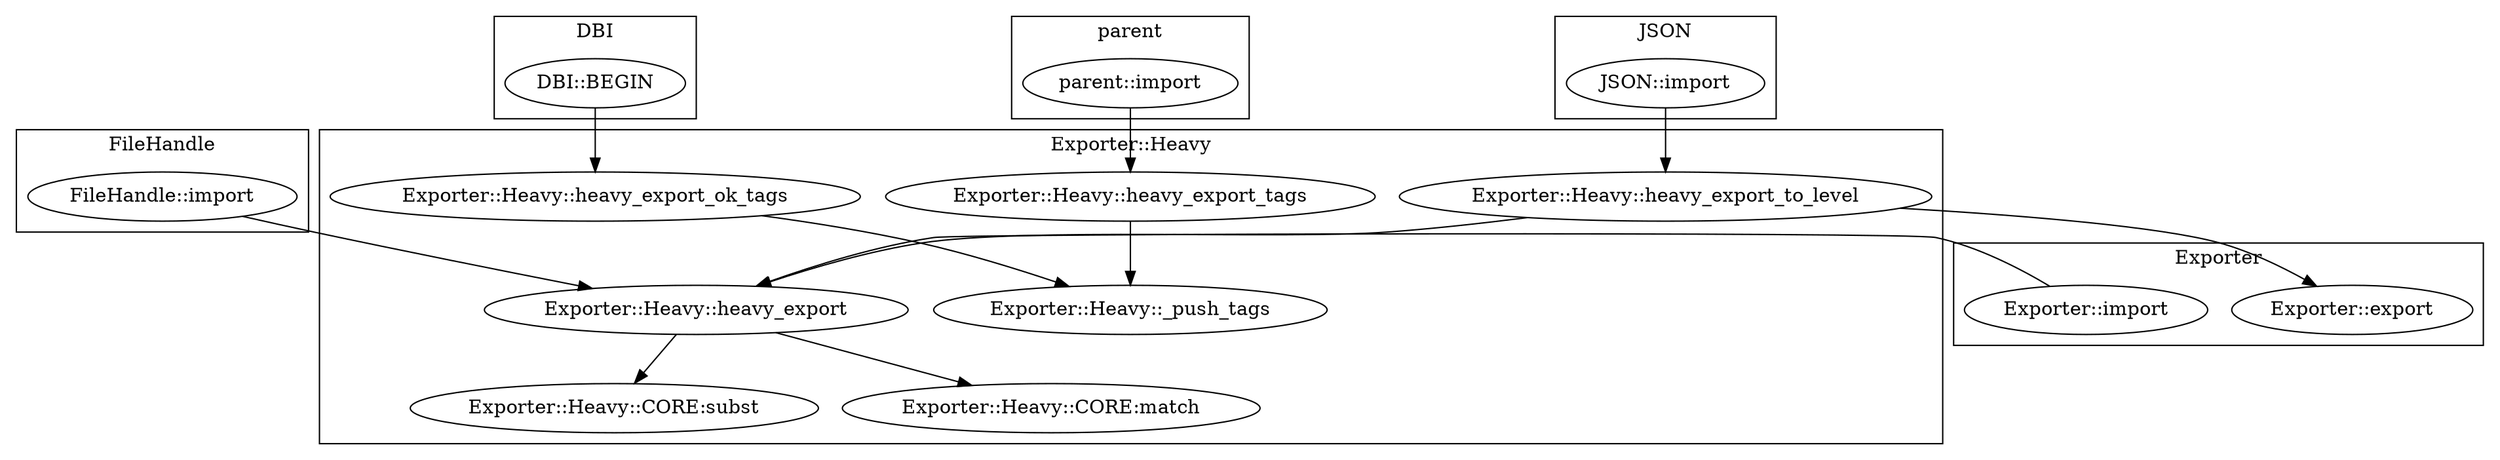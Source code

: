 digraph {
graph [overlap=false]
subgraph cluster_DBI {
	label="DBI";
	"DBI::BEGIN";
}
subgraph cluster_FileHandle {
	label="FileHandle";
	"FileHandle::import";
}
subgraph cluster_Exporter_Heavy {
	label="Exporter::Heavy";
	"Exporter::Heavy::_push_tags";
	"Exporter::Heavy::heavy_export_tags";
	"Exporter::Heavy::CORE:subst";
	"Exporter::Heavy::heavy_export_ok_tags";
	"Exporter::Heavy::heavy_export";
	"Exporter::Heavy::CORE:match";
	"Exporter::Heavy::heavy_export_to_level";
}
subgraph cluster_Exporter {
	label="Exporter";
	"Exporter::import";
	"Exporter::export";
}
subgraph cluster_parent {
	label="parent";
	"parent::import";
}
subgraph cluster_JSON {
	label="JSON";
	"JSON::import";
}
"parent::import" -> "Exporter::Heavy::heavy_export_tags";
"Exporter::Heavy::heavy_export" -> "Exporter::Heavy::CORE:match";
"JSON::import" -> "Exporter::Heavy::heavy_export_to_level";
"Exporter::Heavy::heavy_export" -> "Exporter::Heavy::CORE:subst";
"DBI::BEGIN" -> "Exporter::Heavy::heavy_export_ok_tags";
"Exporter::Heavy::heavy_export_to_level" -> "Exporter::export";
"Exporter::import" -> "Exporter::Heavy::heavy_export";
"FileHandle::import" -> "Exporter::Heavy::heavy_export";
"Exporter::Heavy::heavy_export_to_level" -> "Exporter::Heavy::heavy_export";
"Exporter::Heavy::heavy_export_tags" -> "Exporter::Heavy::_push_tags";
"Exporter::Heavy::heavy_export_ok_tags" -> "Exporter::Heavy::_push_tags";
}
